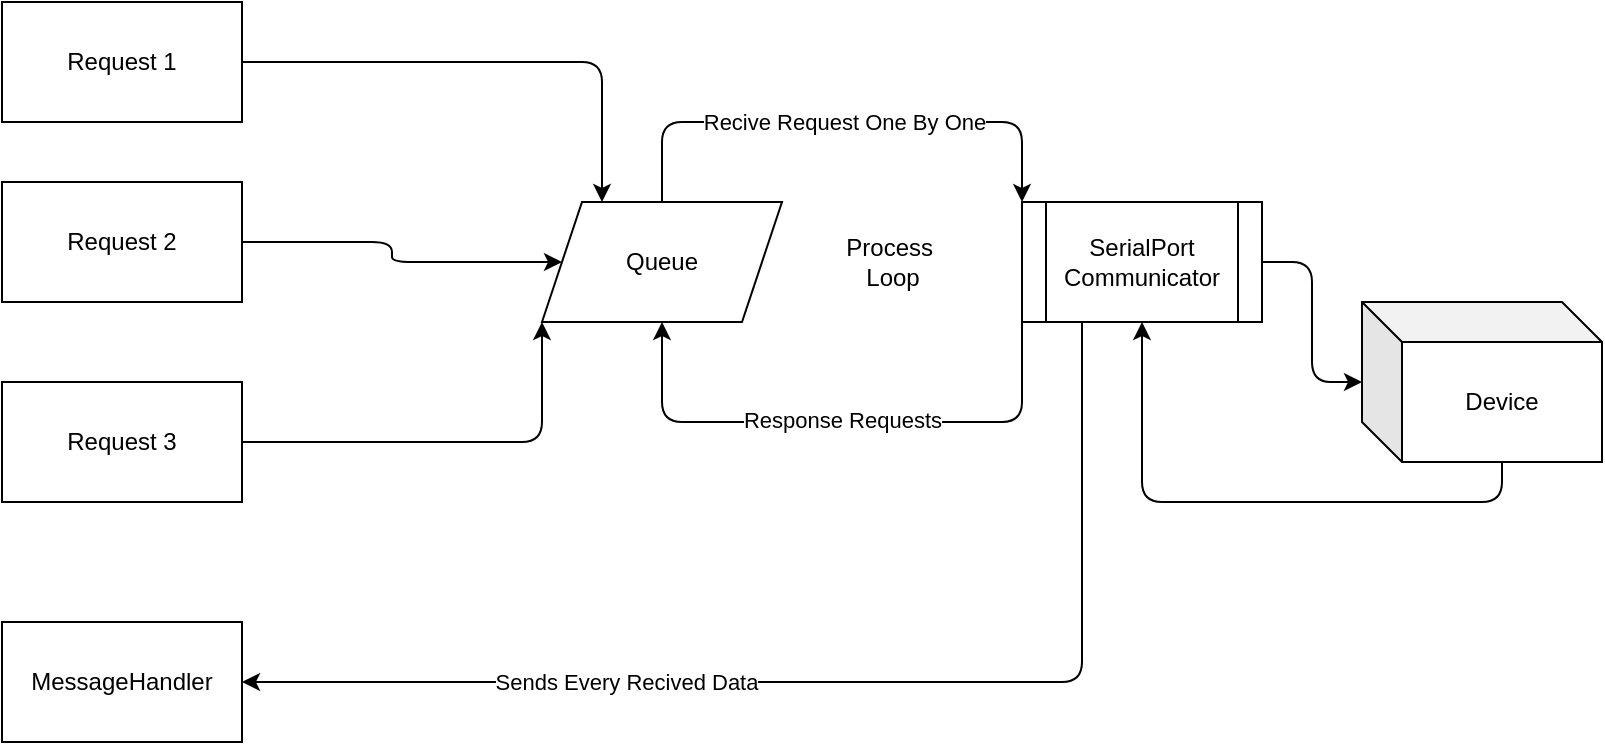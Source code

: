 <mxfile version="25.0.3">
  <diagram name="Page-1" id="9Jv5TZBMwYiEGdnl2_Fq">
    <mxGraphModel dx="2074" dy="1098" grid="1" gridSize="10" guides="1" tooltips="1" connect="1" arrows="1" fold="1" page="1" pageScale="1" pageWidth="900" pageHeight="500" math="0" shadow="0">
      <root>
        <mxCell id="0" />
        <mxCell id="1" parent="0" />
        <mxCell id="ZBFJD08WCHcWqZldoDUF-7" style="edgeStyle=orthogonalEdgeStyle;rounded=1;orthogonalLoop=1;jettySize=auto;html=1;exitX=1;exitY=0.5;exitDx=0;exitDy=0;entryX=0.25;entryY=0;entryDx=0;entryDy=0;curved=0;" edge="1" parent="1" source="ZBFJD08WCHcWqZldoDUF-1" target="ZBFJD08WCHcWqZldoDUF-6">
          <mxGeometry relative="1" as="geometry" />
        </mxCell>
        <mxCell id="ZBFJD08WCHcWqZldoDUF-1" value="Request 1" style="rounded=0;whiteSpace=wrap;html=1;" vertex="1" parent="1">
          <mxGeometry x="80" y="60" width="120" height="60" as="geometry" />
        </mxCell>
        <mxCell id="ZBFJD08WCHcWqZldoDUF-8" style="edgeStyle=orthogonalEdgeStyle;rounded=1;orthogonalLoop=1;jettySize=auto;html=1;exitX=1;exitY=0.5;exitDx=0;exitDy=0;entryX=0;entryY=0.5;entryDx=0;entryDy=0;curved=0;" edge="1" parent="1" source="ZBFJD08WCHcWqZldoDUF-2" target="ZBFJD08WCHcWqZldoDUF-6">
          <mxGeometry relative="1" as="geometry" />
        </mxCell>
        <mxCell id="ZBFJD08WCHcWqZldoDUF-2" value="Request 2" style="rounded=0;whiteSpace=wrap;html=1;" vertex="1" parent="1">
          <mxGeometry x="80" y="150" width="120" height="60" as="geometry" />
        </mxCell>
        <mxCell id="ZBFJD08WCHcWqZldoDUF-9" style="edgeStyle=orthogonalEdgeStyle;rounded=1;orthogonalLoop=1;jettySize=auto;html=1;exitX=1;exitY=0.5;exitDx=0;exitDy=0;entryX=0;entryY=1;entryDx=0;entryDy=0;curved=0;" edge="1" parent="1" source="ZBFJD08WCHcWqZldoDUF-3" target="ZBFJD08WCHcWqZldoDUF-6">
          <mxGeometry relative="1" as="geometry" />
        </mxCell>
        <mxCell id="ZBFJD08WCHcWqZldoDUF-3" value="Request 3" style="rounded=0;whiteSpace=wrap;html=1;" vertex="1" parent="1">
          <mxGeometry x="80" y="250" width="120" height="60" as="geometry" />
        </mxCell>
        <mxCell id="ZBFJD08WCHcWqZldoDUF-15" style="edgeStyle=orthogonalEdgeStyle;rounded=1;orthogonalLoop=1;jettySize=auto;html=1;exitX=1;exitY=0.5;exitDx=0;exitDy=0;curved=0;" edge="1" parent="1" source="ZBFJD08WCHcWqZldoDUF-4" target="ZBFJD08WCHcWqZldoDUF-14">
          <mxGeometry relative="1" as="geometry" />
        </mxCell>
        <mxCell id="ZBFJD08WCHcWqZldoDUF-18" style="edgeStyle=orthogonalEdgeStyle;rounded=1;orthogonalLoop=1;jettySize=auto;html=1;exitX=0;exitY=1;exitDx=0;exitDy=0;entryX=0.5;entryY=1;entryDx=0;entryDy=0;curved=0;" edge="1" parent="1" source="ZBFJD08WCHcWqZldoDUF-4" target="ZBFJD08WCHcWqZldoDUF-6">
          <mxGeometry relative="1" as="geometry">
            <Array as="points">
              <mxPoint x="590" y="270" />
              <mxPoint x="410" y="270" />
            </Array>
          </mxGeometry>
        </mxCell>
        <mxCell id="ZBFJD08WCHcWqZldoDUF-20" value="Response Requests" style="edgeLabel;html=1;align=center;verticalAlign=middle;resizable=0;points=[];" vertex="1" connectable="0" parent="ZBFJD08WCHcWqZldoDUF-18">
          <mxGeometry x="0.056" y="-1" relative="1" as="geometry">
            <mxPoint x="8" as="offset" />
          </mxGeometry>
        </mxCell>
        <mxCell id="ZBFJD08WCHcWqZldoDUF-22" style="edgeStyle=orthogonalEdgeStyle;rounded=1;orthogonalLoop=1;jettySize=auto;html=1;exitX=0.25;exitY=1;exitDx=0;exitDy=0;entryX=1;entryY=0.5;entryDx=0;entryDy=0;curved=0;" edge="1" parent="1" source="ZBFJD08WCHcWqZldoDUF-4" target="ZBFJD08WCHcWqZldoDUF-5">
          <mxGeometry relative="1" as="geometry" />
        </mxCell>
        <mxCell id="ZBFJD08WCHcWqZldoDUF-23" value="Sends Every Recived Data" style="edgeLabel;html=1;align=center;verticalAlign=middle;resizable=0;points=[];" vertex="1" connectable="0" parent="ZBFJD08WCHcWqZldoDUF-22">
          <mxGeometry x="0.282" y="1" relative="1" as="geometry">
            <mxPoint x="-24" y="-1" as="offset" />
          </mxGeometry>
        </mxCell>
        <mxCell id="ZBFJD08WCHcWqZldoDUF-4" value="SerialPort&lt;div&gt;Communicator&lt;/div&gt;" style="shape=process;whiteSpace=wrap;html=1;backgroundOutline=1;" vertex="1" parent="1">
          <mxGeometry x="590" y="160" width="120" height="60" as="geometry" />
        </mxCell>
        <mxCell id="ZBFJD08WCHcWqZldoDUF-5" value="MessageHandler" style="rounded=0;whiteSpace=wrap;html=1;" vertex="1" parent="1">
          <mxGeometry x="80" y="370" width="120" height="60" as="geometry" />
        </mxCell>
        <mxCell id="ZBFJD08WCHcWqZldoDUF-11" style="edgeStyle=orthogonalEdgeStyle;rounded=1;orthogonalLoop=1;jettySize=auto;html=1;exitX=0.5;exitY=0;exitDx=0;exitDy=0;curved=0;entryX=0;entryY=0;entryDx=0;entryDy=0;" edge="1" parent="1" source="ZBFJD08WCHcWqZldoDUF-6" target="ZBFJD08WCHcWqZldoDUF-4">
          <mxGeometry relative="1" as="geometry">
            <mxPoint x="560" y="160" as="targetPoint" />
            <Array as="points">
              <mxPoint x="410" y="120" />
              <mxPoint x="590" y="120" />
            </Array>
          </mxGeometry>
        </mxCell>
        <mxCell id="ZBFJD08WCHcWqZldoDUF-21" value="Recive Request One By One" style="edgeLabel;html=1;align=center;verticalAlign=middle;resizable=0;points=[];" vertex="1" connectable="0" parent="ZBFJD08WCHcWqZldoDUF-11">
          <mxGeometry x="-0.174" y="-1" relative="1" as="geometry">
            <mxPoint x="23" y="-1" as="offset" />
          </mxGeometry>
        </mxCell>
        <mxCell id="ZBFJD08WCHcWqZldoDUF-6" value="Queue" style="shape=parallelogram;perimeter=parallelogramPerimeter;whiteSpace=wrap;html=1;fixedSize=1;" vertex="1" parent="1">
          <mxGeometry x="350" y="160" width="120" height="60" as="geometry" />
        </mxCell>
        <mxCell id="ZBFJD08WCHcWqZldoDUF-16" style="edgeStyle=orthogonalEdgeStyle;rounded=1;orthogonalLoop=1;jettySize=auto;html=1;exitX=0;exitY=0;exitDx=70;exitDy=80;exitPerimeter=0;entryX=0.5;entryY=1;entryDx=0;entryDy=0;curved=0;" edge="1" parent="1" source="ZBFJD08WCHcWqZldoDUF-14" target="ZBFJD08WCHcWqZldoDUF-4">
          <mxGeometry relative="1" as="geometry" />
        </mxCell>
        <mxCell id="ZBFJD08WCHcWqZldoDUF-14" value="Device" style="shape=cube;whiteSpace=wrap;html=1;boundedLbl=1;backgroundOutline=1;darkOpacity=0.05;darkOpacity2=0.1;" vertex="1" parent="1">
          <mxGeometry x="760" y="210" width="120" height="80" as="geometry" />
        </mxCell>
        <mxCell id="ZBFJD08WCHcWqZldoDUF-19" value="Process&amp;nbsp;&lt;div&gt;Loop&lt;/div&gt;" style="text;html=1;align=center;verticalAlign=middle;resizable=0;points=[];autosize=1;strokeColor=none;fillColor=none;" vertex="1" parent="1">
          <mxGeometry x="490" y="170" width="70" height="40" as="geometry" />
        </mxCell>
      </root>
    </mxGraphModel>
  </diagram>
</mxfile>
